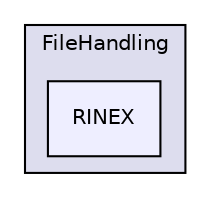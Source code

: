 digraph "RINEX" {
  compound=true
  node [ fontsize="10", fontname="Helvetica"];
  edge [ labelfontsize="10", labelfontname="Helvetica"];
  subgraph clusterdir_2409f140ca6b329e1a129f8097428273 {
    graph [ bgcolor="#ddddee", pencolor="black", label="FileHandling" fontname="Helvetica", fontsize="10", URL="dir_2409f140ca6b329e1a129f8097428273.html"]
  dir_6c0400e9226e7bdd3fd52406f6d4c35e [shape=box, label="RINEX", style="filled", fillcolor="#eeeeff", pencolor="black", URL="dir_6c0400e9226e7bdd3fd52406f6d4c35e.html"];
  }
}
